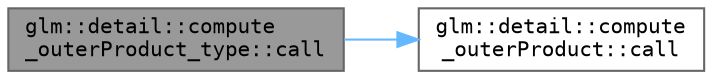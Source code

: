 digraph "glm::detail::compute_outerProduct_type::call"
{
 // LATEX_PDF_SIZE
  bgcolor="transparent";
  edge [fontname=Terminal,fontsize=10,labelfontname=Helvetica,labelfontsize=10];
  node [fontname=Terminal,fontsize=10,shape=box,height=0.2,width=0.4];
  rankdir="LR";
  Node1 [label="glm::detail::compute\l_outerProduct_type::call",height=0.2,width=0.4,color="gray40", fillcolor="grey60", style="filled", fontcolor="black",tooltip=" "];
  Node1 -> Node2 [color="steelblue1",style="solid"];
  Node2 [label="glm::detail::compute\l_outerProduct::call",height=0.2,width=0.4,color="grey40", fillcolor="white", style="filled",URL="$structglm_1_1detail_1_1compute__outer_product.html#afe39032b1bcc380470450f7dac3df1ec",tooltip=" "];
}

